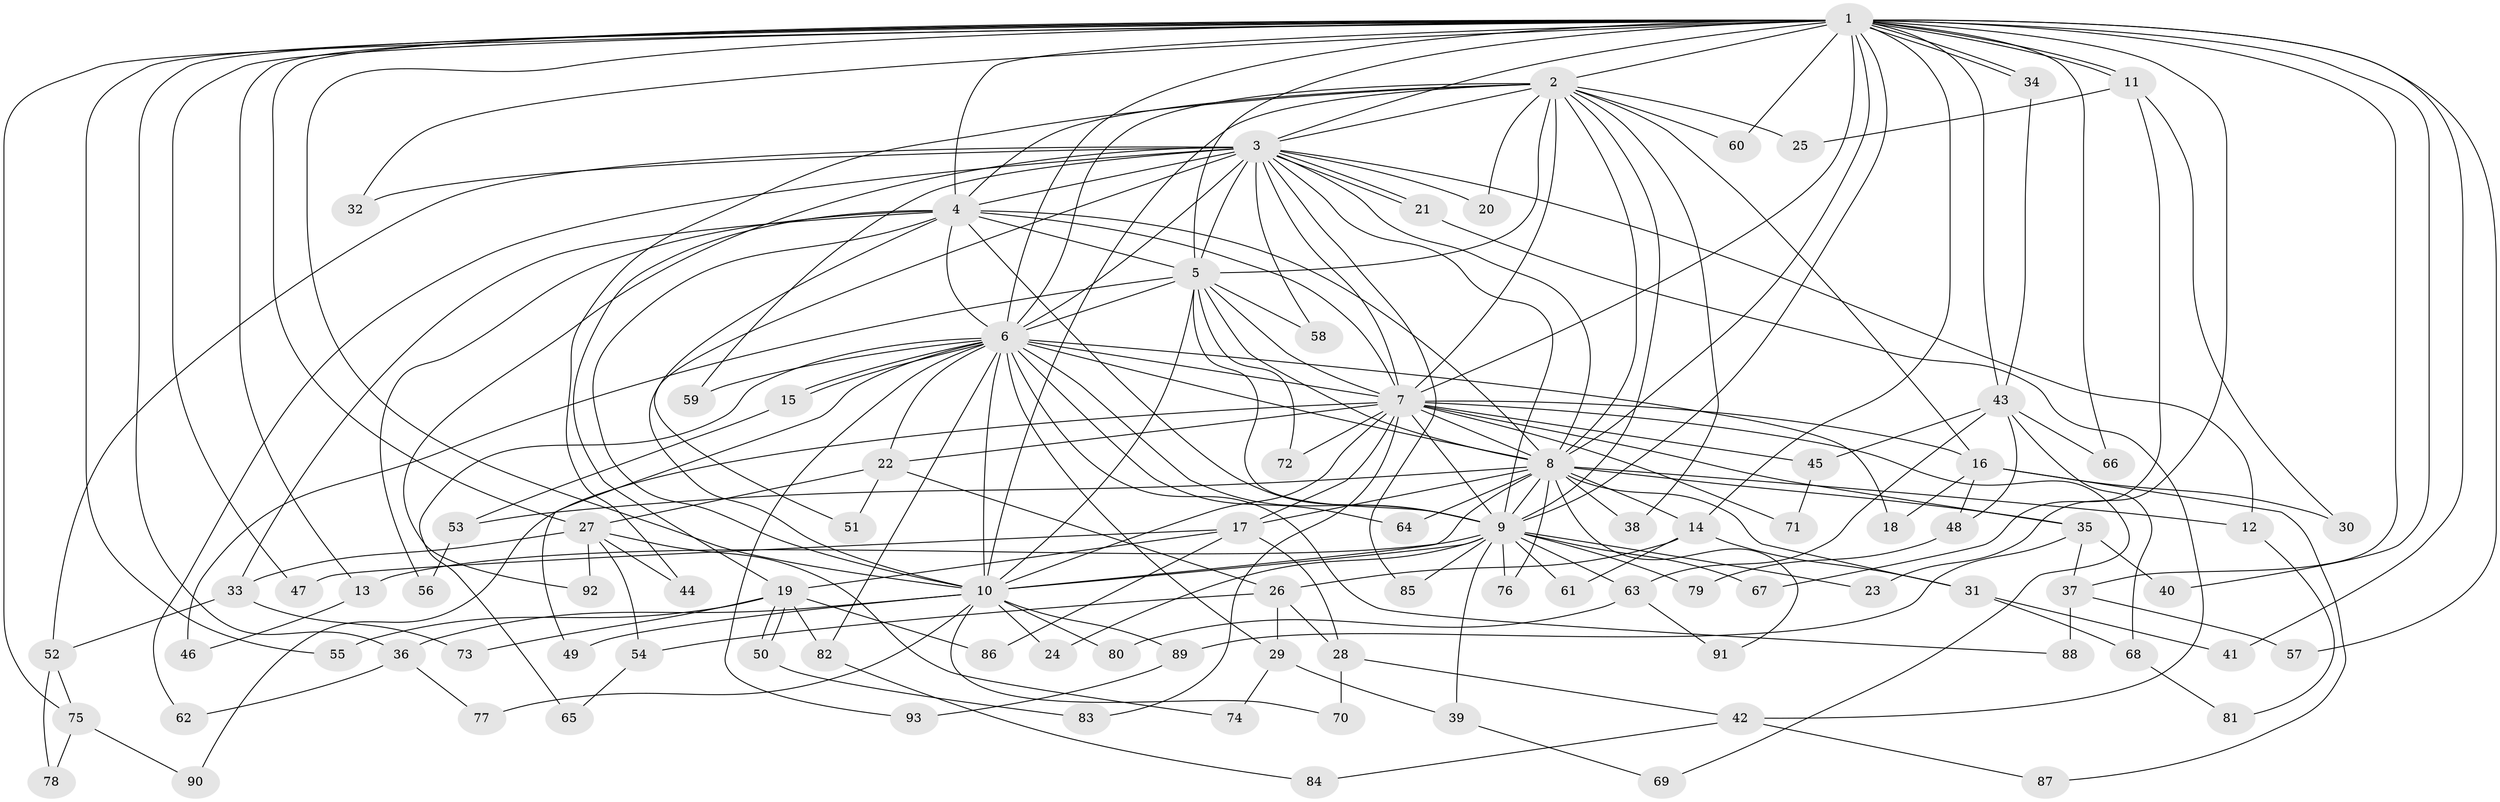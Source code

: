 // Generated by graph-tools (version 1.1) at 2025/49/03/09/25 03:49:40]
// undirected, 93 vertices, 211 edges
graph export_dot {
graph [start="1"]
  node [color=gray90,style=filled];
  1;
  2;
  3;
  4;
  5;
  6;
  7;
  8;
  9;
  10;
  11;
  12;
  13;
  14;
  15;
  16;
  17;
  18;
  19;
  20;
  21;
  22;
  23;
  24;
  25;
  26;
  27;
  28;
  29;
  30;
  31;
  32;
  33;
  34;
  35;
  36;
  37;
  38;
  39;
  40;
  41;
  42;
  43;
  44;
  45;
  46;
  47;
  48;
  49;
  50;
  51;
  52;
  53;
  54;
  55;
  56;
  57;
  58;
  59;
  60;
  61;
  62;
  63;
  64;
  65;
  66;
  67;
  68;
  69;
  70;
  71;
  72;
  73;
  74;
  75;
  76;
  77;
  78;
  79;
  80;
  81;
  82;
  83;
  84;
  85;
  86;
  87;
  88;
  89;
  90;
  91;
  92;
  93;
  1 -- 2;
  1 -- 3;
  1 -- 4;
  1 -- 5;
  1 -- 6;
  1 -- 7;
  1 -- 8;
  1 -- 9;
  1 -- 10;
  1 -- 11;
  1 -- 11;
  1 -- 13;
  1 -- 14;
  1 -- 23;
  1 -- 27;
  1 -- 32;
  1 -- 34;
  1 -- 34;
  1 -- 36;
  1 -- 37;
  1 -- 40;
  1 -- 41;
  1 -- 43;
  1 -- 47;
  1 -- 55;
  1 -- 57;
  1 -- 60;
  1 -- 66;
  1 -- 75;
  2 -- 3;
  2 -- 4;
  2 -- 5;
  2 -- 6;
  2 -- 7;
  2 -- 8;
  2 -- 9;
  2 -- 10;
  2 -- 16;
  2 -- 20;
  2 -- 25;
  2 -- 38;
  2 -- 44;
  2 -- 60;
  3 -- 4;
  3 -- 5;
  3 -- 6;
  3 -- 7;
  3 -- 8;
  3 -- 9;
  3 -- 10;
  3 -- 12;
  3 -- 20;
  3 -- 21;
  3 -- 21;
  3 -- 32;
  3 -- 52;
  3 -- 58;
  3 -- 59;
  3 -- 62;
  3 -- 85;
  3 -- 92;
  4 -- 5;
  4 -- 6;
  4 -- 7;
  4 -- 8;
  4 -- 9;
  4 -- 10;
  4 -- 19;
  4 -- 33;
  4 -- 51;
  4 -- 56;
  5 -- 6;
  5 -- 7;
  5 -- 8;
  5 -- 9;
  5 -- 10;
  5 -- 46;
  5 -- 58;
  5 -- 72;
  6 -- 7;
  6 -- 8;
  6 -- 9;
  6 -- 10;
  6 -- 15;
  6 -- 15;
  6 -- 18;
  6 -- 22;
  6 -- 29;
  6 -- 49;
  6 -- 59;
  6 -- 64;
  6 -- 65;
  6 -- 82;
  6 -- 88;
  6 -- 93;
  7 -- 8;
  7 -- 9;
  7 -- 10;
  7 -- 16;
  7 -- 17;
  7 -- 22;
  7 -- 35;
  7 -- 45;
  7 -- 69;
  7 -- 71;
  7 -- 72;
  7 -- 83;
  7 -- 90;
  8 -- 9;
  8 -- 10;
  8 -- 12;
  8 -- 14;
  8 -- 17;
  8 -- 31;
  8 -- 35;
  8 -- 38;
  8 -- 53;
  8 -- 64;
  8 -- 76;
  8 -- 91;
  9 -- 10;
  9 -- 13;
  9 -- 23;
  9 -- 24;
  9 -- 39;
  9 -- 61;
  9 -- 63;
  9 -- 67;
  9 -- 76;
  9 -- 79;
  9 -- 85;
  10 -- 24;
  10 -- 36;
  10 -- 49;
  10 -- 70;
  10 -- 77;
  10 -- 80;
  10 -- 89;
  11 -- 25;
  11 -- 30;
  11 -- 67;
  12 -- 81;
  13 -- 46;
  14 -- 26;
  14 -- 31;
  14 -- 61;
  15 -- 53;
  16 -- 18;
  16 -- 30;
  16 -- 48;
  16 -- 87;
  17 -- 19;
  17 -- 28;
  17 -- 47;
  17 -- 86;
  19 -- 50;
  19 -- 50;
  19 -- 55;
  19 -- 73;
  19 -- 82;
  19 -- 86;
  21 -- 42;
  22 -- 26;
  22 -- 27;
  22 -- 51;
  26 -- 28;
  26 -- 29;
  26 -- 54;
  27 -- 33;
  27 -- 44;
  27 -- 54;
  27 -- 74;
  27 -- 92;
  28 -- 42;
  28 -- 70;
  29 -- 39;
  29 -- 74;
  31 -- 41;
  31 -- 68;
  33 -- 52;
  33 -- 73;
  34 -- 43;
  35 -- 37;
  35 -- 40;
  35 -- 89;
  36 -- 62;
  36 -- 77;
  37 -- 57;
  37 -- 88;
  39 -- 69;
  42 -- 84;
  42 -- 87;
  43 -- 45;
  43 -- 48;
  43 -- 63;
  43 -- 66;
  43 -- 68;
  45 -- 71;
  48 -- 79;
  50 -- 83;
  52 -- 75;
  52 -- 78;
  53 -- 56;
  54 -- 65;
  63 -- 80;
  63 -- 91;
  68 -- 81;
  75 -- 78;
  75 -- 90;
  82 -- 84;
  89 -- 93;
}
